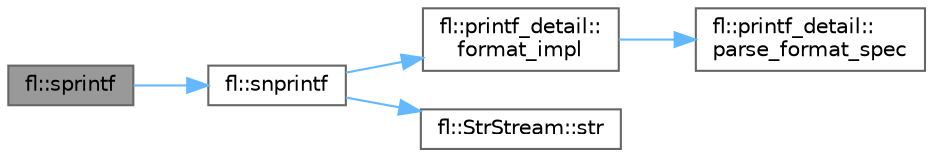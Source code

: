 digraph "fl::sprintf"
{
 // INTERACTIVE_SVG=YES
 // LATEX_PDF_SIZE
  bgcolor="transparent";
  edge [fontname=Helvetica,fontsize=10,labelfontname=Helvetica,labelfontsize=10];
  node [fontname=Helvetica,fontsize=10,shape=box,height=0.2,width=0.4];
  rankdir="LR";
  Node1 [id="Node000001",label="fl::sprintf",height=0.2,width=0.4,color="gray40", fillcolor="grey60", style="filled", fontcolor="black",tooltip="Sprintf-like formatting function that writes to a buffer."];
  Node1 -> Node2 [id="edge1_Node000001_Node000002",color="steelblue1",style="solid",tooltip=" "];
  Node2 [id="Node000002",label="fl::snprintf",height=0.2,width=0.4,color="grey40", fillcolor="white", style="filled",URL="$d4/d36/namespacefl_a4ca22a9b213fa12a9fead718e440a91e.html#a4ca22a9b213fa12a9fead718e440a91e",tooltip="Snprintf-like formatting function that writes to a buffer."];
  Node2 -> Node3 [id="edge2_Node000002_Node000003",color="steelblue1",style="solid",tooltip=" "];
  Node3 [id="Node000003",label="fl::printf_detail::\lformat_impl",height=0.2,width=0.4,color="grey40", fillcolor="white", style="filled",URL="$d2/de0/namespacefl_1_1printf__detail_a73eecb8f0495b3f5b679b0e395e97e01.html#a73eecb8f0495b3f5b679b0e395e97e01",tooltip=" "];
  Node3 -> Node4 [id="edge3_Node000003_Node000004",color="steelblue1",style="solid",tooltip=" "];
  Node4 [id="Node000004",label="fl::printf_detail::\lparse_format_spec",height=0.2,width=0.4,color="grey40", fillcolor="white", style="filled",URL="$d2/de0/namespacefl_1_1printf__detail_ac9026cabf78c126af3df04b25bccad80.html#ac9026cabf78c126af3df04b25bccad80",tooltip=" "];
  Node2 -> Node5 [id="edge4_Node000002_Node000005",color="steelblue1",style="solid",tooltip=" "];
  Node5 [id="Node000005",label="fl::StrStream::str",height=0.2,width=0.4,color="grey40", fillcolor="white", style="filled",URL="$d4/dc6/classfl_1_1_str_stream_a7d3a31207341b3c08c26551d824861a4.html#a7d3a31207341b3c08c26551d824861a4",tooltip=" "];
}
